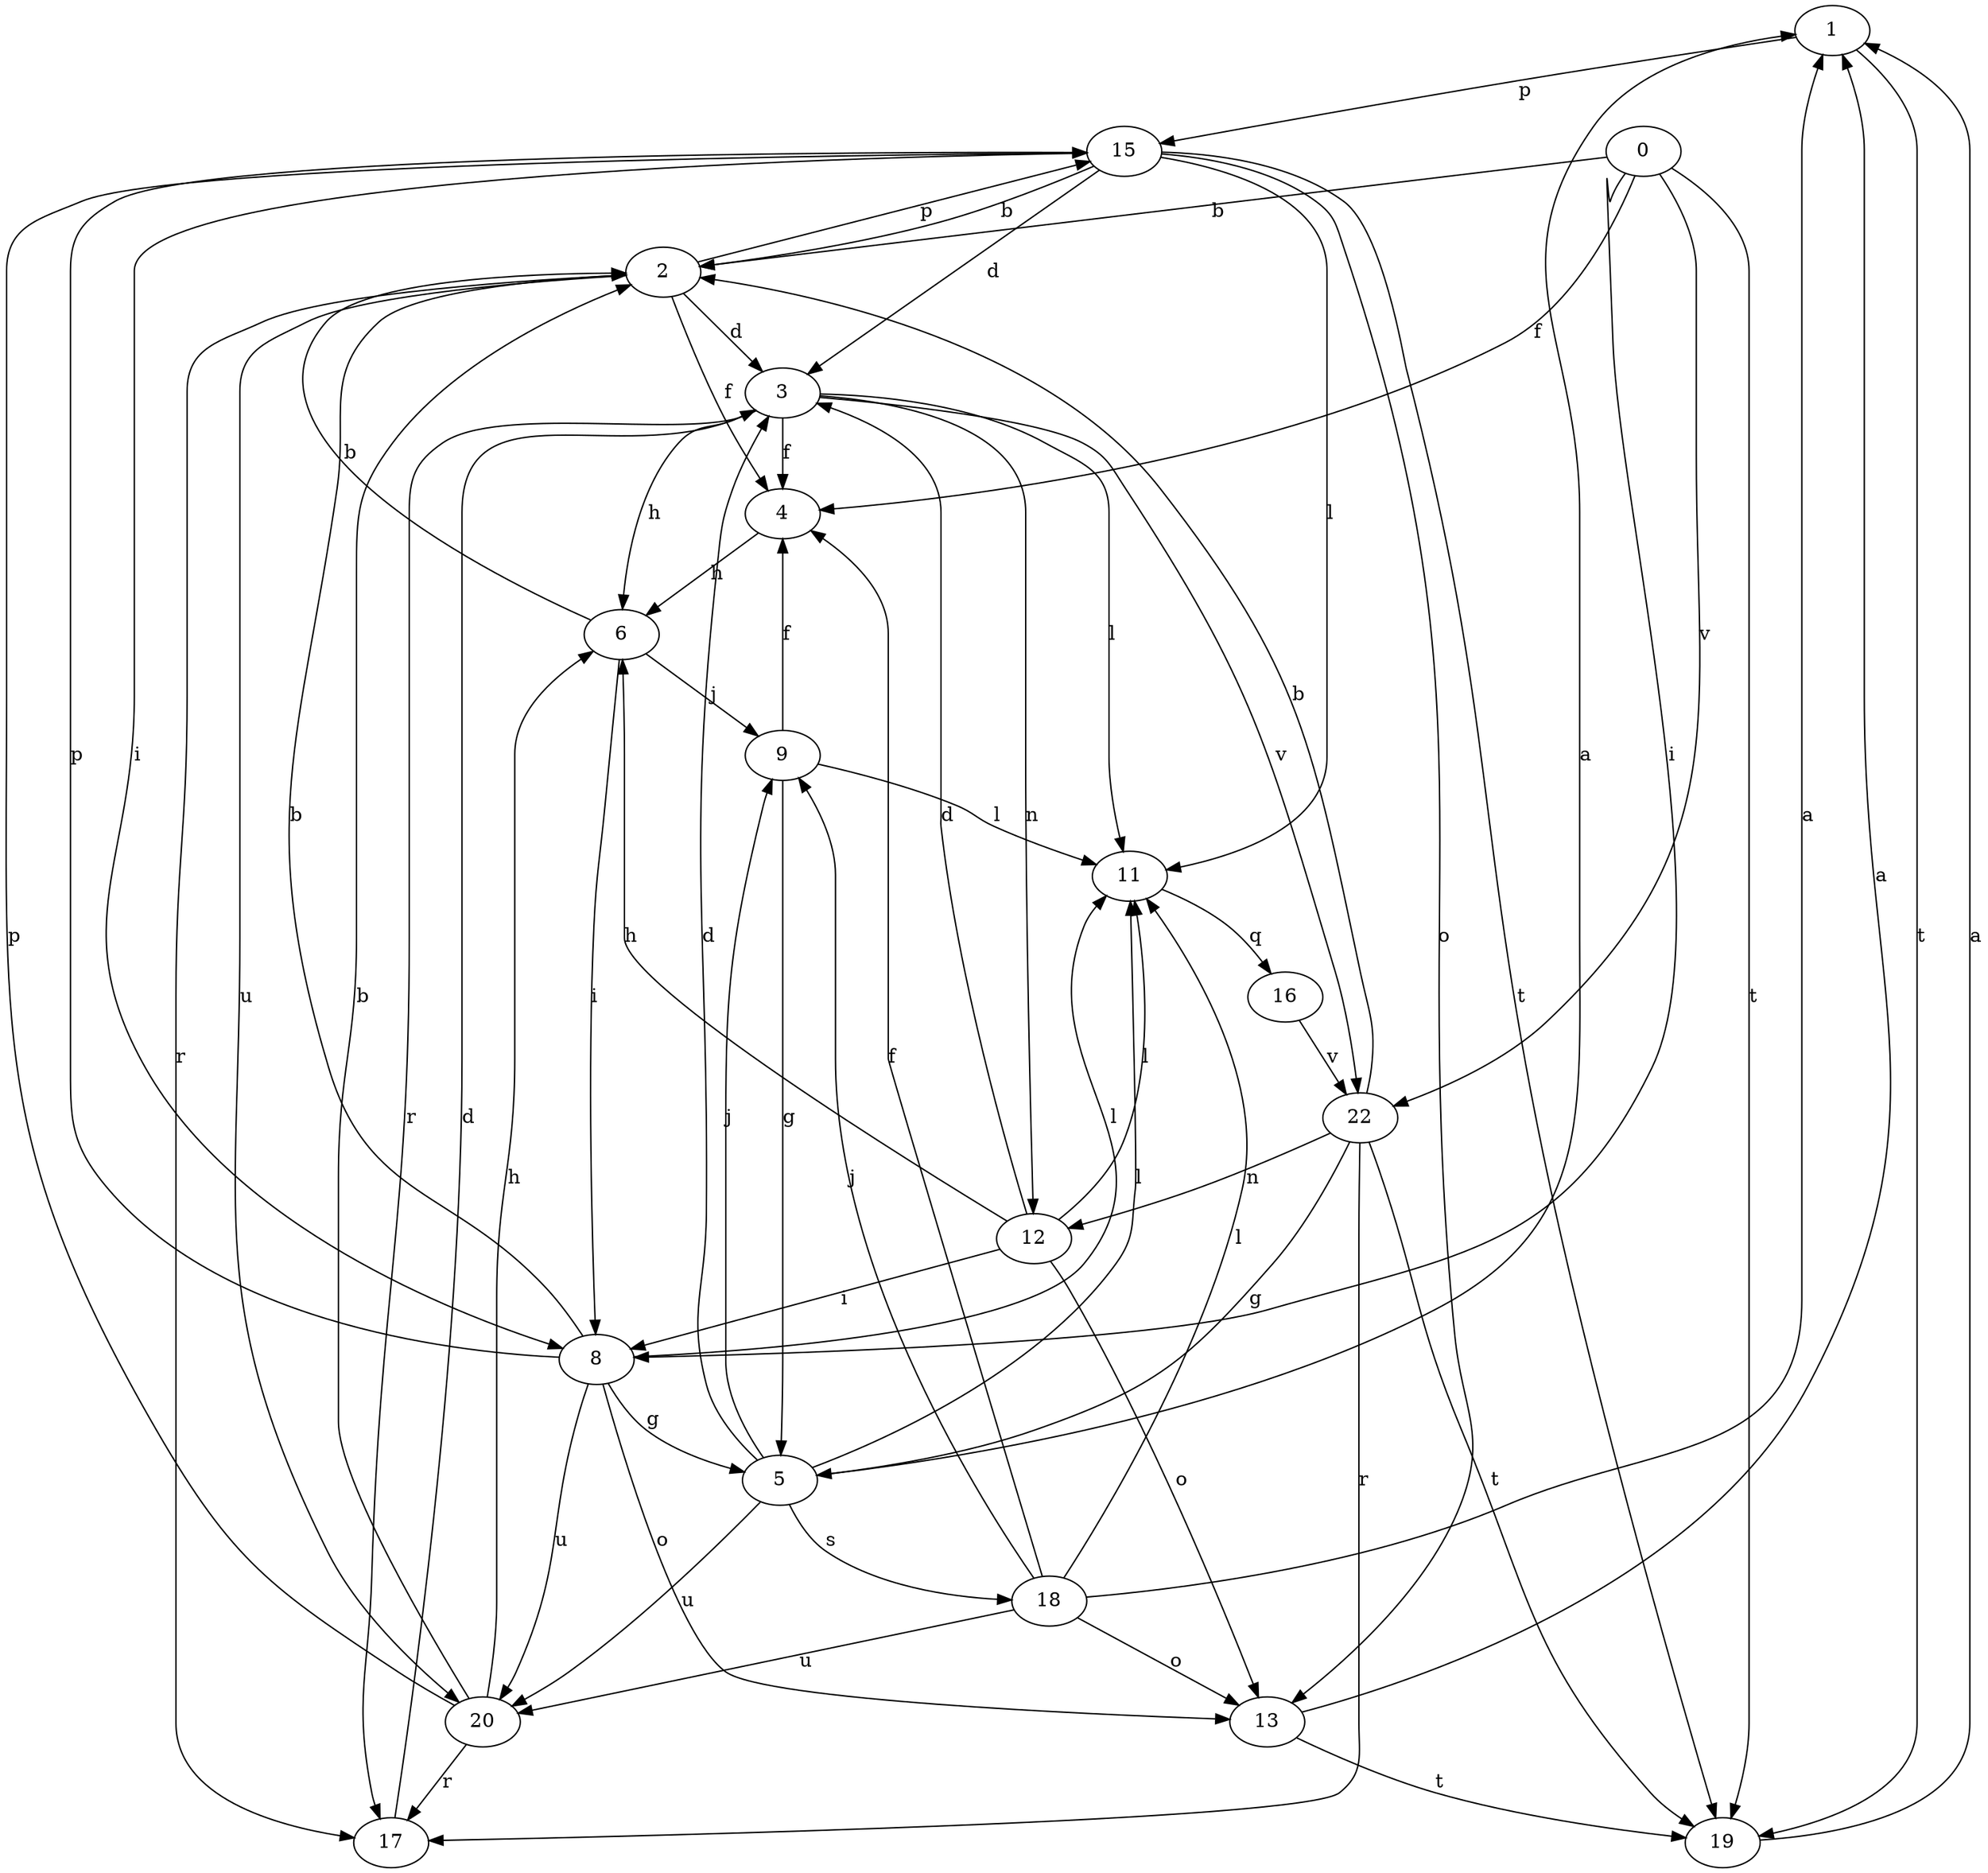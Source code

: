 strict digraph  {
1;
2;
3;
4;
5;
6;
0;
8;
9;
11;
12;
13;
15;
16;
17;
18;
19;
20;
22;
1 -> 15  [label=p];
1 -> 19  [label=t];
2 -> 3  [label=d];
2 -> 4  [label=f];
2 -> 15  [label=p];
2 -> 17  [label=r];
2 -> 20  [label=u];
3 -> 4  [label=f];
3 -> 6  [label=h];
3 -> 11  [label=l];
3 -> 12  [label=n];
3 -> 17  [label=r];
3 -> 22  [label=v];
4 -> 6  [label=h];
5 -> 1  [label=a];
5 -> 3  [label=d];
5 -> 9  [label=j];
5 -> 11  [label=l];
5 -> 18  [label=s];
5 -> 20  [label=u];
6 -> 2  [label=b];
6 -> 8  [label=i];
6 -> 9  [label=j];
0 -> 2  [label=b];
0 -> 4  [label=f];
0 -> 8  [label=i];
0 -> 19  [label=t];
0 -> 22  [label=v];
8 -> 2  [label=b];
8 -> 5  [label=g];
8 -> 11  [label=l];
8 -> 13  [label=o];
8 -> 15  [label=p];
8 -> 20  [label=u];
9 -> 4  [label=f];
9 -> 5  [label=g];
9 -> 11  [label=l];
11 -> 16  [label=q];
12 -> 3  [label=d];
12 -> 6  [label=h];
12 -> 8  [label=i];
12 -> 11  [label=l];
12 -> 13  [label=o];
13 -> 1  [label=a];
13 -> 19  [label=t];
15 -> 2  [label=b];
15 -> 3  [label=d];
15 -> 8  [label=i];
15 -> 11  [label=l];
15 -> 13  [label=o];
15 -> 19  [label=t];
16 -> 22  [label=v];
17 -> 3  [label=d];
18 -> 1  [label=a];
18 -> 4  [label=f];
18 -> 9  [label=j];
18 -> 11  [label=l];
18 -> 13  [label=o];
18 -> 20  [label=u];
19 -> 1  [label=a];
20 -> 2  [label=b];
20 -> 6  [label=h];
20 -> 15  [label=p];
20 -> 17  [label=r];
22 -> 2  [label=b];
22 -> 5  [label=g];
22 -> 12  [label=n];
22 -> 17  [label=r];
22 -> 19  [label=t];
}
